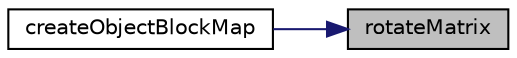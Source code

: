 digraph "rotateMatrix"
{
 // LATEX_PDF_SIZE
  edge [fontname="Helvetica",fontsize="10",labelfontname="Helvetica",labelfontsize="10"];
  node [fontname="Helvetica",fontsize="10",shape=record];
  rankdir="RL";
  Node1 [label="rotateMatrix",height=0.2,width=0.4,color="black", fillcolor="grey75", style="filled", fontcolor="black",tooltip="Rotates the matrix 90 degrees counter-clockwise. Rotation is calculated by rotation-param * 90 degree..."];
  Node1 -> Node2 [dir="back",color="midnightblue",fontsize="10",style="solid",fontname="Helvetica"];
  Node2 [label="createObjectBlockMap",height=0.2,width=0.4,color="black", fillcolor="white", style="filled",URL="$MapLoader_8hpp.html#a92b85c2d8b6ae5061af00c879b873c19",tooltip="Generate the object block map. The map defines how the objects block the tiles around itself."];
}
